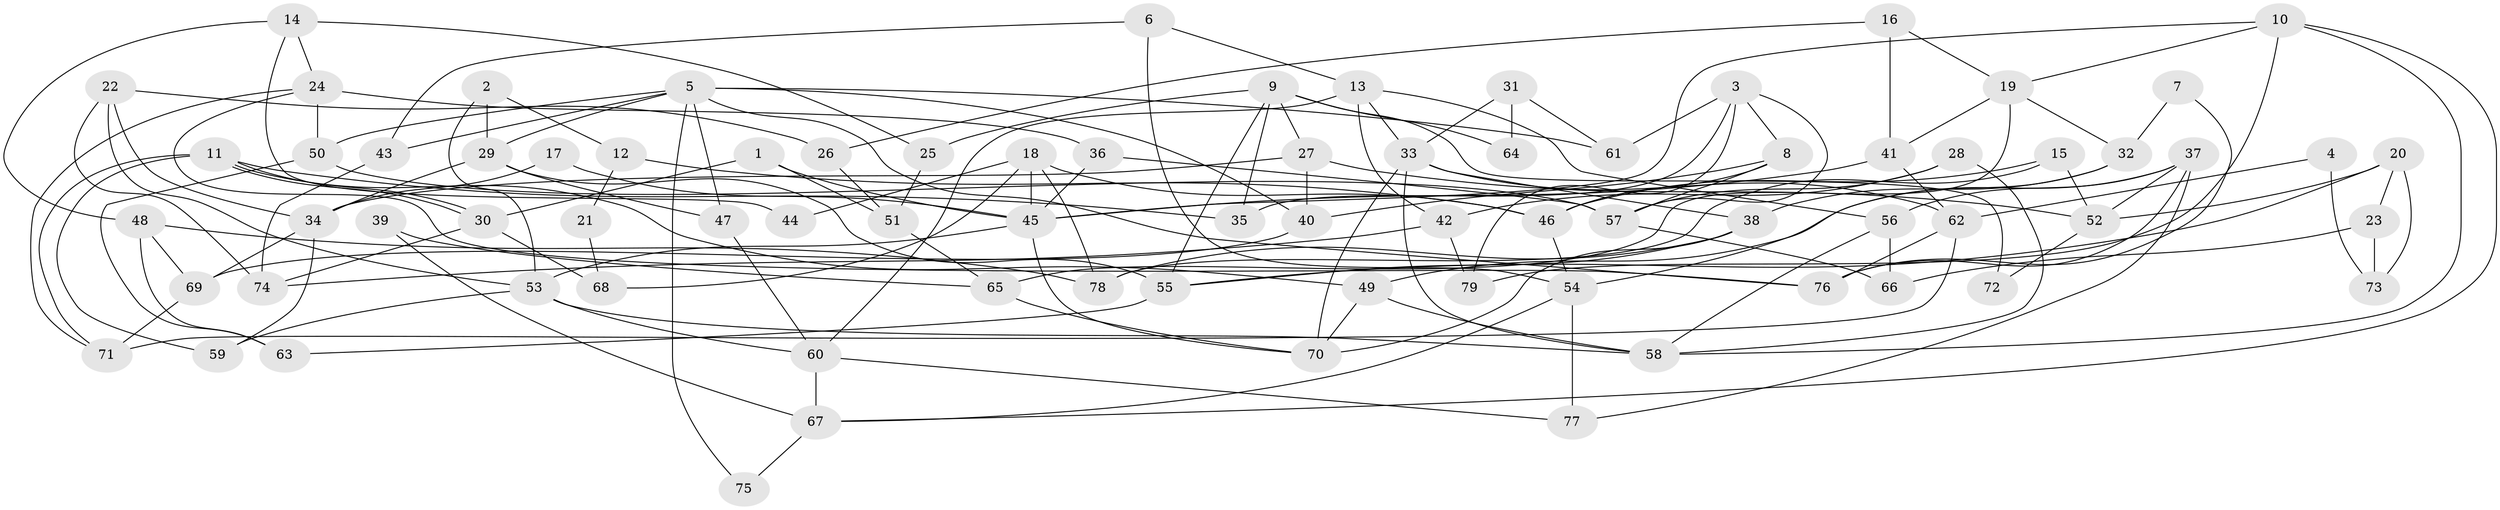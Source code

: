// Generated by graph-tools (version 1.1) at 2025/36/03/09/25 02:36:23]
// undirected, 79 vertices, 158 edges
graph export_dot {
graph [start="1"]
  node [color=gray90,style=filled];
  1;
  2;
  3;
  4;
  5;
  6;
  7;
  8;
  9;
  10;
  11;
  12;
  13;
  14;
  15;
  16;
  17;
  18;
  19;
  20;
  21;
  22;
  23;
  24;
  25;
  26;
  27;
  28;
  29;
  30;
  31;
  32;
  33;
  34;
  35;
  36;
  37;
  38;
  39;
  40;
  41;
  42;
  43;
  44;
  45;
  46;
  47;
  48;
  49;
  50;
  51;
  52;
  53;
  54;
  55;
  56;
  57;
  58;
  59;
  60;
  61;
  62;
  63;
  64;
  65;
  66;
  67;
  68;
  69;
  70;
  71;
  72;
  73;
  74;
  75;
  76;
  77;
  78;
  79;
  1 -- 45;
  1 -- 30;
  1 -- 51;
  2 -- 53;
  2 -- 29;
  2 -- 12;
  3 -- 57;
  3 -- 35;
  3 -- 8;
  3 -- 61;
  3 -- 79;
  4 -- 62;
  4 -- 73;
  5 -- 50;
  5 -- 40;
  5 -- 29;
  5 -- 43;
  5 -- 47;
  5 -- 61;
  5 -- 75;
  5 -- 76;
  6 -- 43;
  6 -- 13;
  6 -- 54;
  7 -- 32;
  7 -- 76;
  8 -- 46;
  8 -- 40;
  8 -- 57;
  9 -- 55;
  9 -- 25;
  9 -- 27;
  9 -- 35;
  9 -- 64;
  9 -- 72;
  10 -- 45;
  10 -- 58;
  10 -- 19;
  10 -- 67;
  10 -- 79;
  11 -- 30;
  11 -- 30;
  11 -- 71;
  11 -- 35;
  11 -- 49;
  11 -- 59;
  12 -- 46;
  12 -- 21;
  13 -- 56;
  13 -- 42;
  13 -- 33;
  13 -- 60;
  14 -- 48;
  14 -- 24;
  14 -- 25;
  14 -- 44;
  15 -- 78;
  15 -- 52;
  15 -- 46;
  16 -- 41;
  16 -- 26;
  16 -- 19;
  17 -- 45;
  17 -- 34;
  18 -- 46;
  18 -- 45;
  18 -- 44;
  18 -- 68;
  18 -- 78;
  19 -- 32;
  19 -- 41;
  19 -- 65;
  20 -- 55;
  20 -- 52;
  20 -- 23;
  20 -- 73;
  21 -- 68;
  22 -- 53;
  22 -- 34;
  22 -- 26;
  22 -- 74;
  23 -- 66;
  23 -- 73;
  24 -- 76;
  24 -- 71;
  24 -- 36;
  24 -- 50;
  25 -- 51;
  26 -- 51;
  27 -- 34;
  27 -- 40;
  27 -- 52;
  28 -- 57;
  28 -- 58;
  28 -- 42;
  29 -- 47;
  29 -- 34;
  29 -- 55;
  30 -- 74;
  30 -- 68;
  31 -- 61;
  31 -- 33;
  31 -- 64;
  32 -- 54;
  32 -- 38;
  33 -- 38;
  33 -- 58;
  33 -- 62;
  33 -- 70;
  34 -- 59;
  34 -- 69;
  36 -- 45;
  36 -- 57;
  37 -- 49;
  37 -- 76;
  37 -- 52;
  37 -- 56;
  37 -- 77;
  38 -- 78;
  38 -- 55;
  38 -- 70;
  39 -- 67;
  39 -- 65;
  40 -- 69;
  41 -- 45;
  41 -- 62;
  42 -- 79;
  42 -- 74;
  43 -- 74;
  45 -- 53;
  45 -- 70;
  46 -- 54;
  47 -- 60;
  48 -- 63;
  48 -- 69;
  48 -- 78;
  49 -- 70;
  49 -- 58;
  50 -- 57;
  50 -- 63;
  51 -- 65;
  52 -- 72;
  53 -- 58;
  53 -- 60;
  53 -- 59;
  54 -- 77;
  54 -- 67;
  55 -- 63;
  56 -- 58;
  56 -- 66;
  57 -- 66;
  60 -- 67;
  60 -- 77;
  62 -- 71;
  62 -- 76;
  65 -- 70;
  67 -- 75;
  69 -- 71;
}
